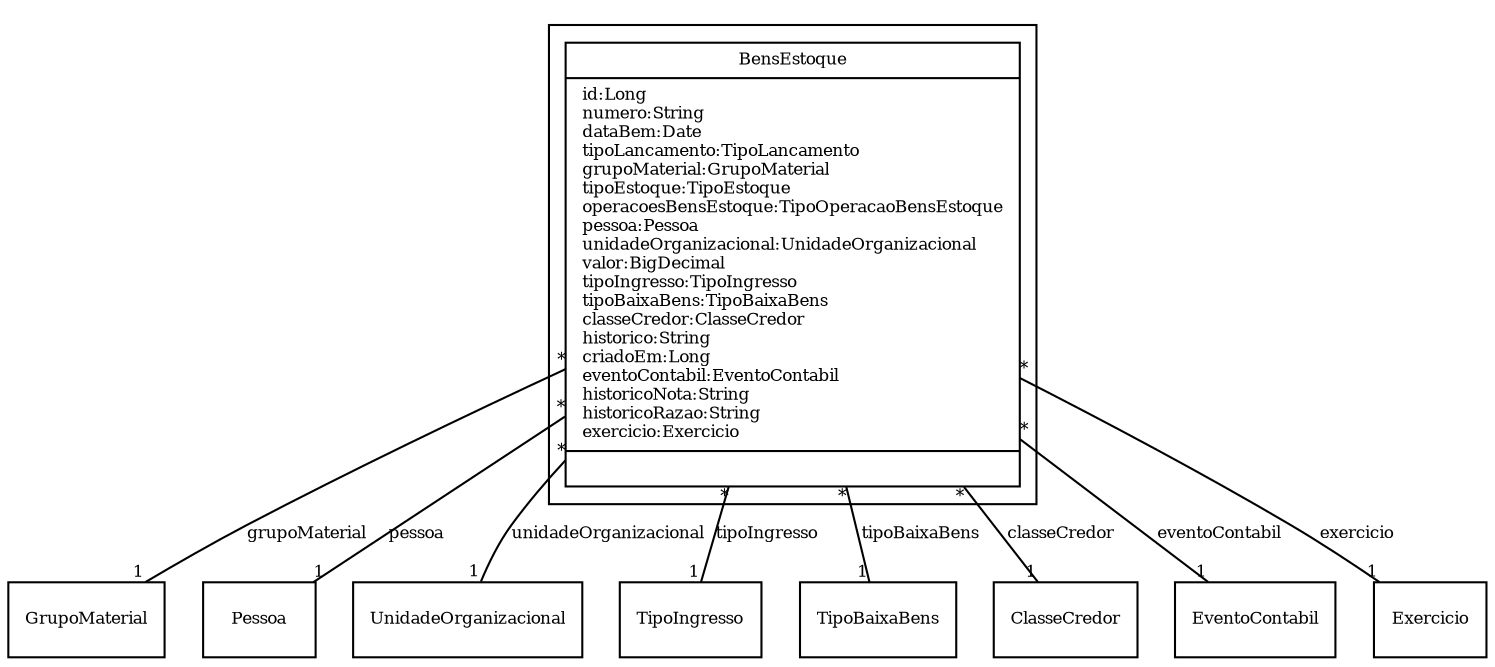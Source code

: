 digraph G{
fontname = "Times-Roman"
fontsize = 8

node [
        fontname = "Times-Roman"
        fontsize = 8
        shape = "record"
]

edge [
        fontname = "Times-Roman"
        fontsize = 8
]

subgraph clusterBENS_DE_ESTOQUE
{
BensEstoque [label = "{BensEstoque|id:Long\lnumero:String\ldataBem:Date\ltipoLancamento:TipoLancamento\lgrupoMaterial:GrupoMaterial\ltipoEstoque:TipoEstoque\loperacoesBensEstoque:TipoOperacaoBensEstoque\lpessoa:Pessoa\lunidadeOrganizacional:UnidadeOrganizacional\lvalor:BigDecimal\ltipoIngresso:TipoIngresso\ltipoBaixaBens:TipoBaixaBens\lclasseCredor:ClasseCredor\lhistorico:String\lcriadoEm:Long\leventoContabil:EventoContabil\lhistoricoNota:String\lhistoricoRazao:String\lexercicio:Exercicio\l|\l}"]
}
edge [arrowhead = "none" headlabel = "1" taillabel = "*"] BensEstoque -> GrupoMaterial [label = "grupoMaterial"]
edge [arrowhead = "none" headlabel = "1" taillabel = "*"] BensEstoque -> Pessoa [label = "pessoa"]
edge [arrowhead = "none" headlabel = "1" taillabel = "*"] BensEstoque -> UnidadeOrganizacional [label = "unidadeOrganizacional"]
edge [arrowhead = "none" headlabel = "1" taillabel = "*"] BensEstoque -> TipoIngresso [label = "tipoIngresso"]
edge [arrowhead = "none" headlabel = "1" taillabel = "*"] BensEstoque -> TipoBaixaBens [label = "tipoBaixaBens"]
edge [arrowhead = "none" headlabel = "1" taillabel = "*"] BensEstoque -> ClasseCredor [label = "classeCredor"]
edge [arrowhead = "none" headlabel = "1" taillabel = "*"] BensEstoque -> EventoContabil [label = "eventoContabil"]
edge [arrowhead = "none" headlabel = "1" taillabel = "*"] BensEstoque -> Exercicio [label = "exercicio"]
}
